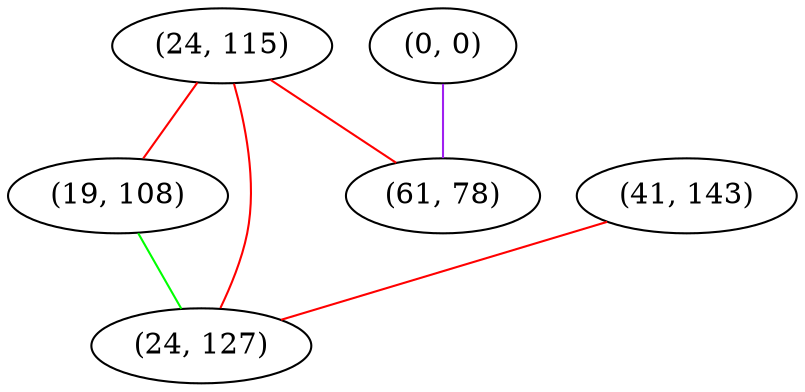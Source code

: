 graph "" {
"(24, 115)";
"(0, 0)";
"(41, 143)";
"(19, 108)";
"(61, 78)";
"(24, 127)";
"(24, 115)" -- "(61, 78)"  [color=red, key=0, weight=1];
"(24, 115)" -- "(19, 108)"  [color=red, key=0, weight=1];
"(24, 115)" -- "(24, 127)"  [color=red, key=0, weight=1];
"(0, 0)" -- "(61, 78)"  [color=purple, key=0, weight=4];
"(41, 143)" -- "(24, 127)"  [color=red, key=0, weight=1];
"(19, 108)" -- "(24, 127)"  [color=green, key=0, weight=2];
}
